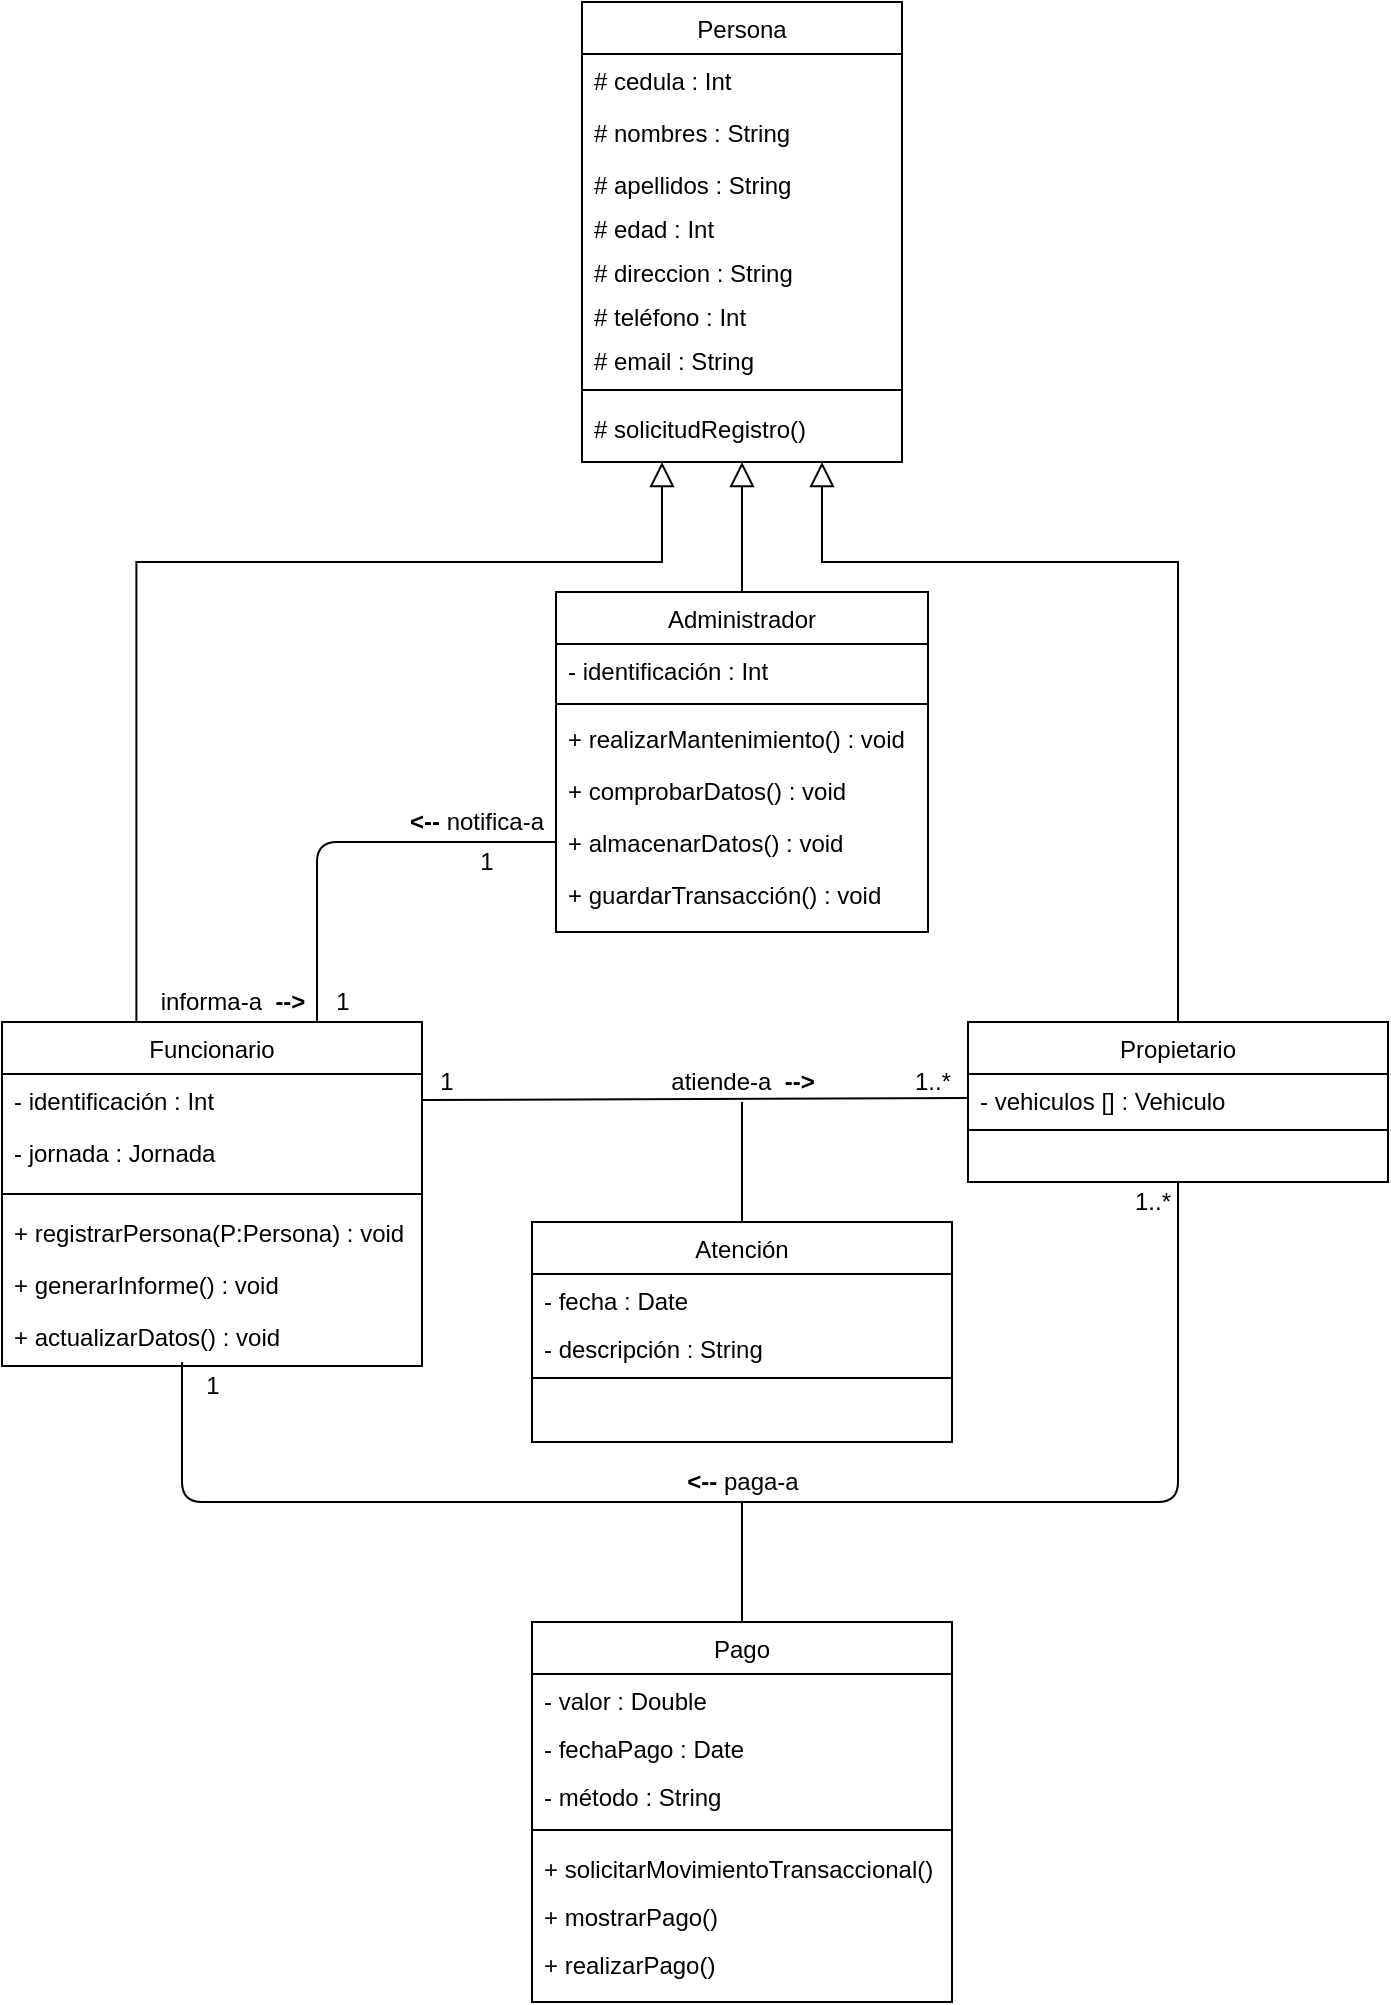 <mxfile version="13.5.7" type="device"><diagram id="C5RBs43oDa-KdzZeNtuy" name="Page-1"><mxGraphModel dx="1732" dy="530" grid="1" gridSize="10" guides="1" tooltips="1" connect="1" arrows="1" fold="1" page="1" pageScale="1" pageWidth="827" pageHeight="1169" math="0" shadow="0"><root><mxCell id="WIyWlLk6GJQsqaUBKTNV-0"/><mxCell id="WIyWlLk6GJQsqaUBKTNV-1" parent="WIyWlLk6GJQsqaUBKTNV-0"/><mxCell id="zkfFHV4jXpPFQw0GAbJ--0" value="Persona" style="swimlane;fontStyle=0;align=center;verticalAlign=top;childLayout=stackLayout;horizontal=1;startSize=26;horizontalStack=0;resizeParent=1;resizeLast=0;collapsible=1;marginBottom=0;rounded=0;shadow=0;strokeWidth=1;" parent="WIyWlLk6GJQsqaUBKTNV-1" vertex="1"><mxGeometry x="220" y="120" width="160" height="230" as="geometry"><mxRectangle x="230" y="140" width="160" height="26" as="alternateBounds"/></mxGeometry></mxCell><mxCell id="zkfFHV4jXpPFQw0GAbJ--1" value="# cedula : Int" style="text;align=left;verticalAlign=top;spacingLeft=4;spacingRight=4;overflow=hidden;rotatable=0;points=[[0,0.5],[1,0.5]];portConstraint=eastwest;" parent="zkfFHV4jXpPFQw0GAbJ--0" vertex="1"><mxGeometry y="26" width="160" height="26" as="geometry"/></mxCell><mxCell id="zkfFHV4jXpPFQw0GAbJ--2" value="# nombres : String&#10;" style="text;align=left;verticalAlign=top;spacingLeft=4;spacingRight=4;overflow=hidden;rotatable=0;points=[[0,0.5],[1,0.5]];portConstraint=eastwest;rounded=0;shadow=0;html=0;" parent="zkfFHV4jXpPFQw0GAbJ--0" vertex="1"><mxGeometry y="52" width="160" height="26" as="geometry"/></mxCell><mxCell id="zkfFHV4jXpPFQw0GAbJ--3" value="# apellidos : String" style="text;align=left;verticalAlign=top;spacingLeft=4;spacingRight=4;overflow=hidden;rotatable=0;points=[[0,0.5],[1,0.5]];portConstraint=eastwest;rounded=0;shadow=0;html=0;" parent="zkfFHV4jXpPFQw0GAbJ--0" vertex="1"><mxGeometry y="78" width="160" height="22" as="geometry"/></mxCell><mxCell id="XsYE_qiDPx5vbqdGW28y-0" value="# edad : Int" style="text;align=left;verticalAlign=top;spacingLeft=4;spacingRight=4;overflow=hidden;rotatable=0;points=[[0,0.5],[1,0.5]];portConstraint=eastwest;rounded=0;shadow=0;html=0;" parent="zkfFHV4jXpPFQw0GAbJ--0" vertex="1"><mxGeometry y="100" width="160" height="22" as="geometry"/></mxCell><mxCell id="XsYE_qiDPx5vbqdGW28y-1" value="# direccion : String" style="text;align=left;verticalAlign=top;spacingLeft=4;spacingRight=4;overflow=hidden;rotatable=0;points=[[0,0.5],[1,0.5]];portConstraint=eastwest;rounded=0;shadow=0;html=0;" parent="zkfFHV4jXpPFQw0GAbJ--0" vertex="1"><mxGeometry y="122" width="160" height="22" as="geometry"/></mxCell><mxCell id="XsYE_qiDPx5vbqdGW28y-2" value="# teléfono : Int" style="text;align=left;verticalAlign=top;spacingLeft=4;spacingRight=4;overflow=hidden;rotatable=0;points=[[0,0.5],[1,0.5]];portConstraint=eastwest;rounded=0;shadow=0;html=0;" parent="zkfFHV4jXpPFQw0GAbJ--0" vertex="1"><mxGeometry y="144" width="160" height="22" as="geometry"/></mxCell><mxCell id="XsYE_qiDPx5vbqdGW28y-3" value="# email : String" style="text;align=left;verticalAlign=top;spacingLeft=4;spacingRight=4;overflow=hidden;rotatable=0;points=[[0,0.5],[1,0.5]];portConstraint=eastwest;rounded=0;shadow=0;html=0;" parent="zkfFHV4jXpPFQw0GAbJ--0" vertex="1"><mxGeometry y="166" width="160" height="22" as="geometry"/></mxCell><mxCell id="zkfFHV4jXpPFQw0GAbJ--4" value="" style="line;html=1;strokeWidth=1;align=left;verticalAlign=middle;spacingTop=-1;spacingLeft=3;spacingRight=3;rotatable=0;labelPosition=right;points=[];portConstraint=eastwest;" parent="zkfFHV4jXpPFQw0GAbJ--0" vertex="1"><mxGeometry y="188" width="160" height="12" as="geometry"/></mxCell><mxCell id="zkfFHV4jXpPFQw0GAbJ--5" value="# solicitudRegistro()" style="text;align=left;verticalAlign=top;spacingLeft=4;spacingRight=4;overflow=hidden;rotatable=0;points=[[0,0.5],[1,0.5]];portConstraint=eastwest;" parent="zkfFHV4jXpPFQw0GAbJ--0" vertex="1"><mxGeometry y="200" width="160" height="26" as="geometry"/></mxCell><mxCell id="zkfFHV4jXpPFQw0GAbJ--12" value="" style="endArrow=block;endSize=10;endFill=0;shadow=0;strokeWidth=1;rounded=0;edgeStyle=elbowEdgeStyle;elbow=vertical;exitX=0.32;exitY=0;exitDx=0;exitDy=0;exitPerimeter=0;" parent="WIyWlLk6GJQsqaUBKTNV-1" source="zkfFHV4jXpPFQw0GAbJ--6" edge="1"><mxGeometry width="160" relative="1" as="geometry"><mxPoint x="200" y="203" as="sourcePoint"/><mxPoint x="260" y="350" as="targetPoint"/><Array as="points"><mxPoint x="110" y="400"/><mxPoint x="10" y="450"/><mxPoint x="50" y="370"/></Array></mxGeometry></mxCell><mxCell id="zkfFHV4jXpPFQw0GAbJ--16" value="" style="endArrow=block;endSize=10;endFill=0;shadow=0;strokeWidth=1;rounded=0;edgeStyle=elbowEdgeStyle;elbow=vertical;" parent="WIyWlLk6GJQsqaUBKTNV-1" source="zkfFHV4jXpPFQw0GAbJ--13" edge="1"><mxGeometry width="160" relative="1" as="geometry"><mxPoint x="210" y="373" as="sourcePoint"/><mxPoint x="300" y="350" as="targetPoint"/></mxGeometry></mxCell><mxCell id="XsYE_qiDPx5vbqdGW28y-19" value="" style="endArrow=block;endSize=10;endFill=0;shadow=0;strokeWidth=1;rounded=0;edgeStyle=elbowEdgeStyle;elbow=vertical;exitX=0.5;exitY=0;exitDx=0;exitDy=0;entryX=0.75;entryY=1;entryDx=0;entryDy=0;" parent="WIyWlLk6GJQsqaUBKTNV-1" source="XsYE_qiDPx5vbqdGW28y-4" target="zkfFHV4jXpPFQw0GAbJ--0" edge="1"><mxGeometry width="160" relative="1" as="geometry"><mxPoint x="357" y="460" as="sourcePoint"/><mxPoint x="300" y="350" as="targetPoint"/><Array as="points"><mxPoint x="440" y="400"/></Array></mxGeometry></mxCell><mxCell id="XsYE_qiDPx5vbqdGW28y-40" value="" style="endArrow=none;html=1;exitX=1;exitY=0.5;exitDx=0;exitDy=0;entryX=0;entryY=0.5;entryDx=0;entryDy=0;" parent="WIyWlLk6GJQsqaUBKTNV-1" source="zkfFHV4jXpPFQw0GAbJ--7" target="XsYE_qiDPx5vbqdGW28y-5" edge="1"><mxGeometry width="50" height="50" relative="1" as="geometry"><mxPoint x="240" y="760" as="sourcePoint"/><mxPoint x="410" y="699" as="targetPoint"/></mxGeometry></mxCell><mxCell id="XsYE_qiDPx5vbqdGW28y-4" value="Propietario" style="swimlane;fontStyle=0;align=center;verticalAlign=top;childLayout=stackLayout;horizontal=1;startSize=26;horizontalStack=0;resizeParent=1;resizeLast=0;collapsible=1;marginBottom=0;rounded=0;shadow=0;strokeWidth=1;" parent="WIyWlLk6GJQsqaUBKTNV-1" vertex="1"><mxGeometry x="413" y="630" width="210" height="80" as="geometry"><mxRectangle x="340" y="380" width="170" height="26" as="alternateBounds"/></mxGeometry></mxCell><mxCell id="XsYE_qiDPx5vbqdGW28y-5" value="- vehiculos [] : Vehiculo" style="text;align=left;verticalAlign=top;spacingLeft=4;spacingRight=4;overflow=hidden;rotatable=0;points=[[0,0.5],[1,0.5]];portConstraint=eastwest;" parent="XsYE_qiDPx5vbqdGW28y-4" vertex="1"><mxGeometry y="26" width="210" height="24" as="geometry"/></mxCell><mxCell id="XsYE_qiDPx5vbqdGW28y-6" value="" style="line;html=1;strokeWidth=1;align=left;verticalAlign=middle;spacingTop=-1;spacingLeft=3;spacingRight=3;rotatable=0;labelPosition=right;points=[];portConstraint=eastwest;" parent="XsYE_qiDPx5vbqdGW28y-4" vertex="1"><mxGeometry y="50" width="210" height="8" as="geometry"/></mxCell><mxCell id="XsYE_qiDPx5vbqdGW28y-42" value="atiende-a&amp;nbsp; &lt;b&gt;--&amp;gt;&lt;/b&gt;" style="text;html=1;align=center;verticalAlign=middle;resizable=0;points=[];autosize=1;" parent="WIyWlLk6GJQsqaUBKTNV-1" vertex="1"><mxGeometry x="255" y="650" width="90" height="20" as="geometry"/></mxCell><mxCell id="XsYE_qiDPx5vbqdGW28y-43" value="1" style="text;html=1;align=center;verticalAlign=middle;resizable=0;points=[];autosize=1;" parent="WIyWlLk6GJQsqaUBKTNV-1" vertex="1"><mxGeometry x="142" y="650" width="20" height="20" as="geometry"/></mxCell><mxCell id="XsYE_qiDPx5vbqdGW28y-44" value="1..*" style="text;html=1;align=center;verticalAlign=middle;resizable=0;points=[];autosize=1;" parent="WIyWlLk6GJQsqaUBKTNV-1" vertex="1"><mxGeometry x="380" y="650" width="30" height="20" as="geometry"/></mxCell><mxCell id="XsYE_qiDPx5vbqdGW28y-48" value="Atención" style="swimlane;fontStyle=0;align=center;verticalAlign=top;childLayout=stackLayout;horizontal=1;startSize=26;horizontalStack=0;resizeParent=1;resizeLast=0;collapsible=1;marginBottom=0;rounded=0;shadow=0;strokeWidth=1;" parent="WIyWlLk6GJQsqaUBKTNV-1" vertex="1"><mxGeometry x="195" y="730" width="210" height="110" as="geometry"><mxRectangle x="340" y="380" width="170" height="26" as="alternateBounds"/></mxGeometry></mxCell><mxCell id="XsYE_qiDPx5vbqdGW28y-49" value="- fecha : Date" style="text;align=left;verticalAlign=top;spacingLeft=4;spacingRight=4;overflow=hidden;rotatable=0;points=[[0,0.5],[1,0.5]];portConstraint=eastwest;" parent="XsYE_qiDPx5vbqdGW28y-48" vertex="1"><mxGeometry y="26" width="210" height="24" as="geometry"/></mxCell><mxCell id="XsYE_qiDPx5vbqdGW28y-54" value="- descripción : String" style="text;align=left;verticalAlign=top;spacingLeft=4;spacingRight=4;overflow=hidden;rotatable=0;points=[[0,0.5],[1,0.5]];portConstraint=eastwest;" parent="XsYE_qiDPx5vbqdGW28y-48" vertex="1"><mxGeometry y="50" width="210" height="24" as="geometry"/></mxCell><mxCell id="XsYE_qiDPx5vbqdGW28y-50" value="" style="line;html=1;strokeWidth=1;align=left;verticalAlign=middle;spacingTop=-1;spacingLeft=3;spacingRight=3;rotatable=0;labelPosition=right;points=[];portConstraint=eastwest;" parent="XsYE_qiDPx5vbqdGW28y-48" vertex="1"><mxGeometry y="74" width="210" height="8" as="geometry"/></mxCell><mxCell id="XsYE_qiDPx5vbqdGW28y-55" value="" style="endArrow=none;html=1;exitX=0.5;exitY=0;exitDx=0;exitDy=0;" parent="WIyWlLk6GJQsqaUBKTNV-1" source="XsYE_qiDPx5vbqdGW28y-48" edge="1"><mxGeometry width="50" height="50" relative="1" as="geometry"><mxPoint x="140" y="679" as="sourcePoint"/><mxPoint x="300" y="670" as="targetPoint"/></mxGeometry></mxCell><mxCell id="XsYE_qiDPx5vbqdGW28y-56" value="informa-a&amp;nbsp; &lt;b&gt;--&amp;gt;&lt;/b&gt;" style="text;html=1;align=center;verticalAlign=middle;resizable=0;points=[];autosize=1;" parent="WIyWlLk6GJQsqaUBKTNV-1" vertex="1"><mxGeometry y="610" width="90" height="20" as="geometry"/></mxCell><mxCell id="XsYE_qiDPx5vbqdGW28y-57" value="" style="endArrow=none;html=1;exitX=0.75;exitY=0;exitDx=0;exitDy=0;entryX=0;entryY=0.5;entryDx=0;entryDy=0;edgeStyle=orthogonalEdgeStyle;" parent="WIyWlLk6GJQsqaUBKTNV-1" source="zkfFHV4jXpPFQw0GAbJ--6" target="XsYE_qiDPx5vbqdGW28y-11" edge="1"><mxGeometry width="50" height="50" relative="1" as="geometry"><mxPoint x="140" y="679" as="sourcePoint"/><mxPoint x="423.0" y="678" as="targetPoint"/></mxGeometry></mxCell><mxCell id="XsYE_qiDPx5vbqdGW28y-58" value="1" style="text;html=1;align=center;verticalAlign=middle;resizable=0;points=[];autosize=1;" parent="WIyWlLk6GJQsqaUBKTNV-1" vertex="1"><mxGeometry x="90" y="610" width="20" height="20" as="geometry"/></mxCell><mxCell id="XsYE_qiDPx5vbqdGW28y-59" value="1" style="text;html=1;align=center;verticalAlign=middle;resizable=0;points=[];autosize=1;" parent="WIyWlLk6GJQsqaUBKTNV-1" vertex="1"><mxGeometry x="162" y="540" width="20" height="20" as="geometry"/></mxCell><mxCell id="XsYE_qiDPx5vbqdGW28y-60" value="&lt;b&gt;&amp;lt;-- &lt;/b&gt;notifica-a" style="text;html=1;align=center;verticalAlign=middle;resizable=0;points=[];autosize=1;" parent="WIyWlLk6GJQsqaUBKTNV-1" vertex="1"><mxGeometry x="127" y="520" width="80" height="20" as="geometry"/></mxCell><mxCell id="zkfFHV4jXpPFQw0GAbJ--13" value="Administrador" style="swimlane;fontStyle=0;align=center;verticalAlign=top;childLayout=stackLayout;horizontal=1;startSize=26;horizontalStack=0;resizeParent=1;resizeLast=0;collapsible=1;marginBottom=0;rounded=0;shadow=0;strokeWidth=1;" parent="WIyWlLk6GJQsqaUBKTNV-1" vertex="1"><mxGeometry x="207.0" y="415" width="186" height="170" as="geometry"><mxRectangle x="340" y="380" width="170" height="26" as="alternateBounds"/></mxGeometry></mxCell><mxCell id="zkfFHV4jXpPFQw0GAbJ--14" value="- identificación : Int" style="text;align=left;verticalAlign=top;spacingLeft=4;spacingRight=4;overflow=hidden;rotatable=0;points=[[0,0.5],[1,0.5]];portConstraint=eastwest;" parent="zkfFHV4jXpPFQw0GAbJ--13" vertex="1"><mxGeometry y="26" width="186" height="26" as="geometry"/></mxCell><mxCell id="zkfFHV4jXpPFQw0GAbJ--15" value="" style="line;html=1;strokeWidth=1;align=left;verticalAlign=middle;spacingTop=-1;spacingLeft=3;spacingRight=3;rotatable=0;labelPosition=right;points=[];portConstraint=eastwest;" parent="zkfFHV4jXpPFQw0GAbJ--13" vertex="1"><mxGeometry y="52" width="186" height="8" as="geometry"/></mxCell><mxCell id="XsYE_qiDPx5vbqdGW28y-9" value="+ realizarMantenimiento() : void" style="text;align=left;verticalAlign=top;spacingLeft=4;spacingRight=4;overflow=hidden;rotatable=0;points=[[0,0.5],[1,0.5]];portConstraint=eastwest;" parent="zkfFHV4jXpPFQw0GAbJ--13" vertex="1"><mxGeometry y="60" width="186" height="26" as="geometry"/></mxCell><mxCell id="XsYE_qiDPx5vbqdGW28y-10" value="+ comprobarDatos() : void" style="text;align=left;verticalAlign=top;spacingLeft=4;spacingRight=4;overflow=hidden;rotatable=0;points=[[0,0.5],[1,0.5]];portConstraint=eastwest;" parent="zkfFHV4jXpPFQw0GAbJ--13" vertex="1"><mxGeometry y="86" width="186" height="26" as="geometry"/></mxCell><mxCell id="XsYE_qiDPx5vbqdGW28y-11" value="+ almacenarDatos() : void" style="text;align=left;verticalAlign=top;spacingLeft=4;spacingRight=4;overflow=hidden;rotatable=0;points=[[0,0.5],[1,0.5]];portConstraint=eastwest;" parent="zkfFHV4jXpPFQw0GAbJ--13" vertex="1"><mxGeometry y="112" width="186" height="26" as="geometry"/></mxCell><mxCell id="XsYE_qiDPx5vbqdGW28y-18" value="+ guardarTransacción() : void" style="text;align=left;verticalAlign=top;spacingLeft=4;spacingRight=4;overflow=hidden;rotatable=0;points=[[0,0.5],[1,0.5]];portConstraint=eastwest;" parent="zkfFHV4jXpPFQw0GAbJ--13" vertex="1"><mxGeometry y="138" width="186" height="26" as="geometry"/></mxCell><mxCell id="XsYE_qiDPx5vbqdGW28y-62" value="" style="endArrow=none;html=1;edgeStyle=orthogonalEdgeStyle;entryX=0.5;entryY=1;entryDx=0;entryDy=0;" parent="WIyWlLk6GJQsqaUBKTNV-1" target="XsYE_qiDPx5vbqdGW28y-4" edge="1"><mxGeometry width="50" height="50" relative="1" as="geometry"><mxPoint x="20" y="800" as="sourcePoint"/><mxPoint x="547" y="710" as="targetPoint"/><Array as="points"><mxPoint x="20" y="870"/><mxPoint x="518" y="870"/></Array></mxGeometry></mxCell><mxCell id="XsYE_qiDPx5vbqdGW28y-64" value="&lt;b&gt;&amp;lt;-- &lt;/b&gt;paga-a" style="text;html=1;align=center;verticalAlign=middle;resizable=0;points=[];autosize=1;" parent="WIyWlLk6GJQsqaUBKTNV-1" vertex="1"><mxGeometry x="265" y="850" width="70" height="20" as="geometry"/></mxCell><mxCell id="XsYE_qiDPx5vbqdGW28y-65" value="Pago" style="swimlane;fontStyle=0;align=center;verticalAlign=top;childLayout=stackLayout;horizontal=1;startSize=26;horizontalStack=0;resizeParent=1;resizeLast=0;collapsible=1;marginBottom=0;rounded=0;shadow=0;strokeWidth=1;" parent="WIyWlLk6GJQsqaUBKTNV-1" vertex="1"><mxGeometry x="195" y="930" width="210" height="190" as="geometry"><mxRectangle x="340" y="380" width="170" height="26" as="alternateBounds"/></mxGeometry></mxCell><mxCell id="XsYE_qiDPx5vbqdGW28y-66" value="- valor : Double" style="text;align=left;verticalAlign=top;spacingLeft=4;spacingRight=4;overflow=hidden;rotatable=0;points=[[0,0.5],[1,0.5]];portConstraint=eastwest;" parent="XsYE_qiDPx5vbqdGW28y-65" vertex="1"><mxGeometry y="26" width="210" height="24" as="geometry"/></mxCell><mxCell id="XsYE_qiDPx5vbqdGW28y-67" value="- fechaPago : Date" style="text;align=left;verticalAlign=top;spacingLeft=4;spacingRight=4;overflow=hidden;rotatable=0;points=[[0,0.5],[1,0.5]];portConstraint=eastwest;" parent="XsYE_qiDPx5vbqdGW28y-65" vertex="1"><mxGeometry y="50" width="210" height="24" as="geometry"/></mxCell><mxCell id="XsYE_qiDPx5vbqdGW28y-75" value="- método : String" style="text;align=left;verticalAlign=top;spacingLeft=4;spacingRight=4;overflow=hidden;rotatable=0;points=[[0,0.5],[1,0.5]];portConstraint=eastwest;" parent="XsYE_qiDPx5vbqdGW28y-65" vertex="1"><mxGeometry y="74" width="210" height="24" as="geometry"/></mxCell><mxCell id="XsYE_qiDPx5vbqdGW28y-68" value="" style="line;html=1;strokeWidth=1;align=left;verticalAlign=middle;spacingTop=-1;spacingLeft=3;spacingRight=3;rotatable=0;labelPosition=right;points=[];portConstraint=eastwest;" parent="XsYE_qiDPx5vbqdGW28y-65" vertex="1"><mxGeometry y="98" width="210" height="12" as="geometry"/></mxCell><mxCell id="XsYE_qiDPx5vbqdGW28y-72" value="+ solicitarMovimientoTransaccional()" style="text;align=left;verticalAlign=top;spacingLeft=4;spacingRight=4;overflow=hidden;rotatable=0;points=[[0,0.5],[1,0.5]];portConstraint=eastwest;" parent="XsYE_qiDPx5vbqdGW28y-65" vertex="1"><mxGeometry y="110" width="210" height="24" as="geometry"/></mxCell><mxCell id="XsYE_qiDPx5vbqdGW28y-73" value="+ mostrarPago()" style="text;align=left;verticalAlign=top;spacingLeft=4;spacingRight=4;overflow=hidden;rotatable=0;points=[[0,0.5],[1,0.5]];portConstraint=eastwest;" parent="XsYE_qiDPx5vbqdGW28y-65" vertex="1"><mxGeometry y="134" width="210" height="24" as="geometry"/></mxCell><mxCell id="XsYE_qiDPx5vbqdGW28y-74" value="+ realizarPago()" style="text;align=left;verticalAlign=top;spacingLeft=4;spacingRight=4;overflow=hidden;rotatable=0;points=[[0,0.5],[1,0.5]];portConstraint=eastwest;" parent="XsYE_qiDPx5vbqdGW28y-65" vertex="1"><mxGeometry y="158" width="210" height="24" as="geometry"/></mxCell><mxCell id="XsYE_qiDPx5vbqdGW28y-76" value="" style="endArrow=none;html=1;exitX=0.5;exitY=0;exitDx=0;exitDy=0;" parent="WIyWlLk6GJQsqaUBKTNV-1" source="XsYE_qiDPx5vbqdGW28y-65" edge="1"><mxGeometry width="50" height="50" relative="1" as="geometry"><mxPoint x="274.58" y="930" as="sourcePoint"/><mxPoint x="300" y="870" as="targetPoint"/></mxGeometry></mxCell><mxCell id="XsYE_qiDPx5vbqdGW28y-77" value="1..*" style="text;html=1;align=center;verticalAlign=middle;resizable=0;points=[];autosize=1;" parent="WIyWlLk6GJQsqaUBKTNV-1" vertex="1"><mxGeometry x="490" y="710" width="30" height="20" as="geometry"/></mxCell><mxCell id="XsYE_qiDPx5vbqdGW28y-78" value="1" style="text;html=1;align=center;verticalAlign=middle;resizable=0;points=[];autosize=1;" parent="WIyWlLk6GJQsqaUBKTNV-1" vertex="1"><mxGeometry x="25" y="802" width="20" height="20" as="geometry"/></mxCell><mxCell id="zkfFHV4jXpPFQw0GAbJ--6" value="Funcionario" style="swimlane;fontStyle=0;align=center;verticalAlign=top;childLayout=stackLayout;horizontal=1;startSize=26;horizontalStack=0;resizeParent=1;resizeLast=0;collapsible=1;marginBottom=0;rounded=0;shadow=0;strokeWidth=1;" parent="WIyWlLk6GJQsqaUBKTNV-1" vertex="1"><mxGeometry x="-70" y="630" width="210" height="172" as="geometry"><mxRectangle x="130" y="380" width="160" height="26" as="alternateBounds"/></mxGeometry></mxCell><mxCell id="zkfFHV4jXpPFQw0GAbJ--7" value="- identificación : Int" style="text;align=left;verticalAlign=top;spacingLeft=4;spacingRight=4;overflow=hidden;rotatable=0;points=[[0,0.5],[1,0.5]];portConstraint=eastwest;" parent="zkfFHV4jXpPFQw0GAbJ--6" vertex="1"><mxGeometry y="26" width="210" height="26" as="geometry"/></mxCell><mxCell id="zkfFHV4jXpPFQw0GAbJ--8" value="- jornada : Jornada" style="text;align=left;verticalAlign=top;spacingLeft=4;spacingRight=4;overflow=hidden;rotatable=0;points=[[0,0.5],[1,0.5]];portConstraint=eastwest;rounded=0;shadow=0;html=0;" parent="zkfFHV4jXpPFQw0GAbJ--6" vertex="1"><mxGeometry y="52" width="210" height="28" as="geometry"/></mxCell><mxCell id="zkfFHV4jXpPFQw0GAbJ--9" value="" style="line;html=1;strokeWidth=1;align=left;verticalAlign=middle;spacingTop=-1;spacingLeft=3;spacingRight=3;rotatable=0;labelPosition=right;points=[];portConstraint=eastwest;" parent="zkfFHV4jXpPFQw0GAbJ--6" vertex="1"><mxGeometry y="80" width="210" height="12" as="geometry"/></mxCell><mxCell id="zkfFHV4jXpPFQw0GAbJ--11" value="+ registrarPersona(P:Persona) : void" style="text;align=left;verticalAlign=top;spacingLeft=4;spacingRight=4;overflow=hidden;rotatable=0;points=[[0,0.5],[1,0.5]];portConstraint=eastwest;" parent="zkfFHV4jXpPFQw0GAbJ--6" vertex="1"><mxGeometry y="92" width="210" height="26" as="geometry"/></mxCell><mxCell id="XsYE_qiDPx5vbqdGW28y-7" value="+ generarInforme() : void" style="text;align=left;verticalAlign=top;spacingLeft=4;spacingRight=4;overflow=hidden;rotatable=0;points=[[0,0.5],[1,0.5]];portConstraint=eastwest;" parent="zkfFHV4jXpPFQw0GAbJ--6" vertex="1"><mxGeometry y="118" width="210" height="26" as="geometry"/></mxCell><mxCell id="XsYE_qiDPx5vbqdGW28y-8" value="+ actualizarDatos() : void" style="text;align=left;verticalAlign=top;spacingLeft=4;spacingRight=4;overflow=hidden;rotatable=0;points=[[0,0.5],[1,0.5]];portConstraint=eastwest;" parent="zkfFHV4jXpPFQw0GAbJ--6" vertex="1"><mxGeometry y="144" width="210" height="26" as="geometry"/></mxCell></root></mxGraphModel></diagram></mxfile>
